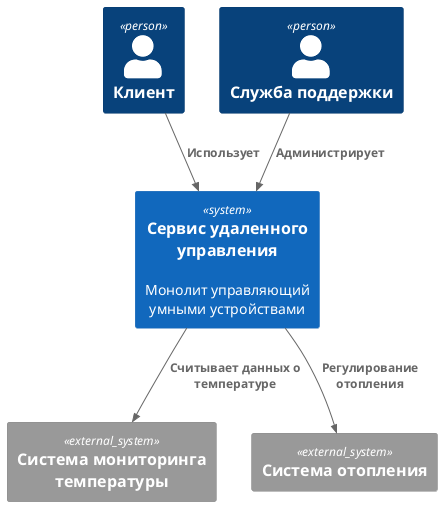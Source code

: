 @startuml
!include <C4/C4_Context>

Person(client, "Клиент", "")
Person(admin, "Служба поддержки", "")
System(service, "Сервис удаленного управления", "Монолит управляющий умными устройствами")
System_Ext(sensor1, "Система мониторинга температуры")
System_Ext(sensor2, "Система отопления")

Rel(client, service, "Использует")
Rel(admin, service, "Администрирует")
Rel(service, sensor1, "Считывает данных о температуре")
Rel(service, sensor2, "Регулирование отопления")

@enduml